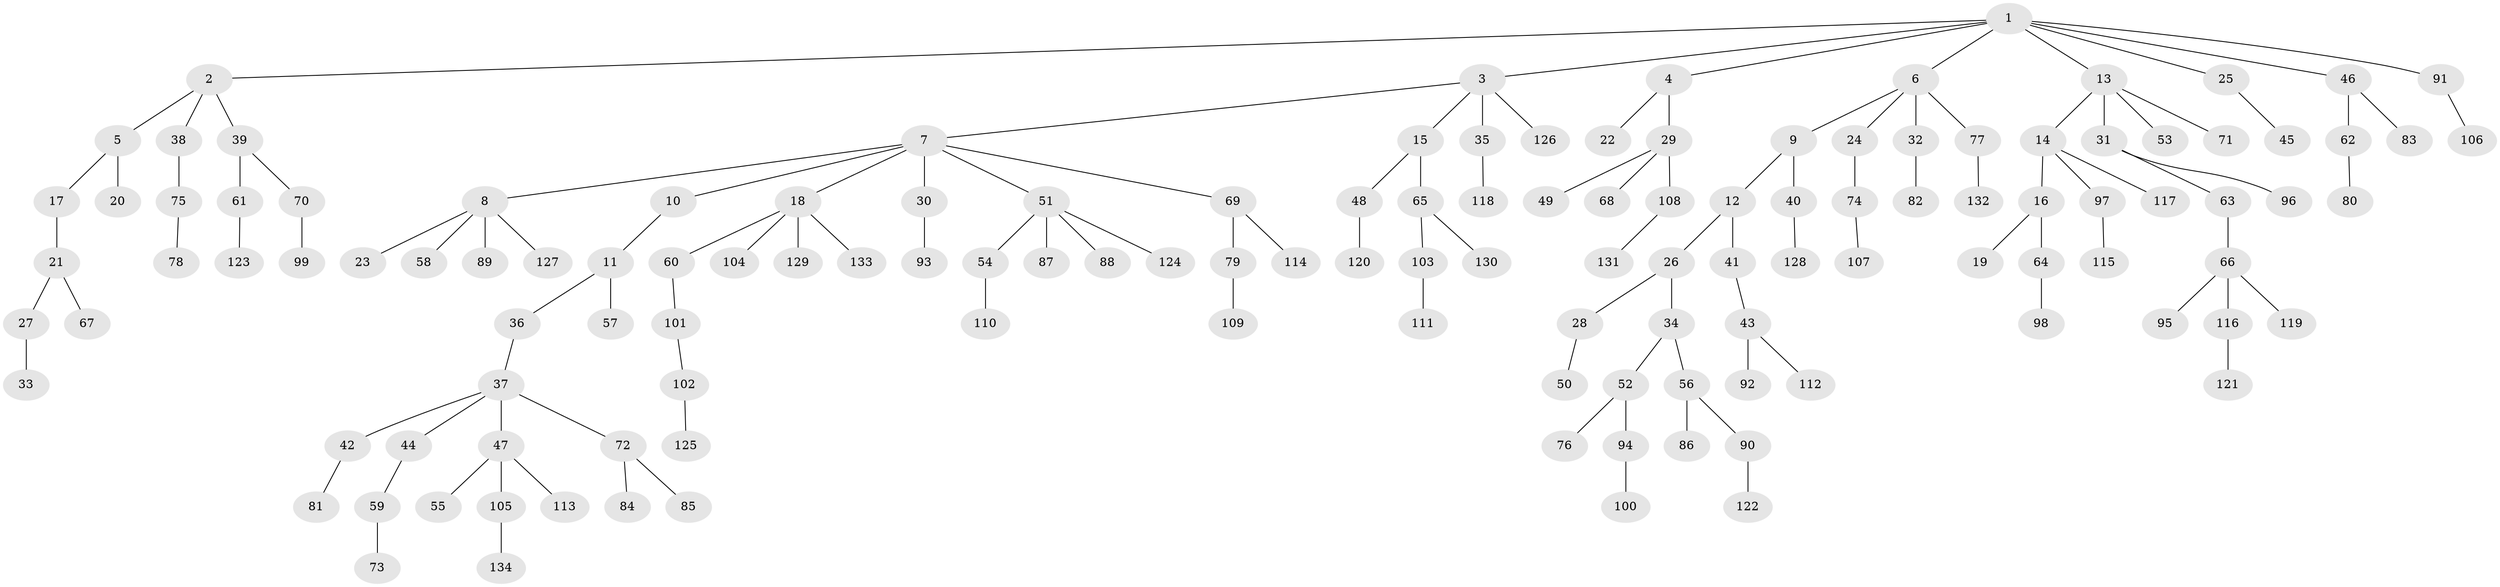 // Generated by graph-tools (version 1.1) at 2025/53/03/09/25 04:53:41]
// undirected, 134 vertices, 133 edges
graph export_dot {
graph [start="1"]
  node [color=gray90,style=filled];
  1;
  2;
  3;
  4;
  5;
  6;
  7;
  8;
  9;
  10;
  11;
  12;
  13;
  14;
  15;
  16;
  17;
  18;
  19;
  20;
  21;
  22;
  23;
  24;
  25;
  26;
  27;
  28;
  29;
  30;
  31;
  32;
  33;
  34;
  35;
  36;
  37;
  38;
  39;
  40;
  41;
  42;
  43;
  44;
  45;
  46;
  47;
  48;
  49;
  50;
  51;
  52;
  53;
  54;
  55;
  56;
  57;
  58;
  59;
  60;
  61;
  62;
  63;
  64;
  65;
  66;
  67;
  68;
  69;
  70;
  71;
  72;
  73;
  74;
  75;
  76;
  77;
  78;
  79;
  80;
  81;
  82;
  83;
  84;
  85;
  86;
  87;
  88;
  89;
  90;
  91;
  92;
  93;
  94;
  95;
  96;
  97;
  98;
  99;
  100;
  101;
  102;
  103;
  104;
  105;
  106;
  107;
  108;
  109;
  110;
  111;
  112;
  113;
  114;
  115;
  116;
  117;
  118;
  119;
  120;
  121;
  122;
  123;
  124;
  125;
  126;
  127;
  128;
  129;
  130;
  131;
  132;
  133;
  134;
  1 -- 2;
  1 -- 3;
  1 -- 4;
  1 -- 6;
  1 -- 13;
  1 -- 25;
  1 -- 46;
  1 -- 91;
  2 -- 5;
  2 -- 38;
  2 -- 39;
  3 -- 7;
  3 -- 15;
  3 -- 35;
  3 -- 126;
  4 -- 22;
  4 -- 29;
  5 -- 17;
  5 -- 20;
  6 -- 9;
  6 -- 24;
  6 -- 32;
  6 -- 77;
  7 -- 8;
  7 -- 10;
  7 -- 18;
  7 -- 30;
  7 -- 51;
  7 -- 69;
  8 -- 23;
  8 -- 58;
  8 -- 89;
  8 -- 127;
  9 -- 12;
  9 -- 40;
  10 -- 11;
  11 -- 36;
  11 -- 57;
  12 -- 26;
  12 -- 41;
  13 -- 14;
  13 -- 31;
  13 -- 53;
  13 -- 71;
  14 -- 16;
  14 -- 97;
  14 -- 117;
  15 -- 48;
  15 -- 65;
  16 -- 19;
  16 -- 64;
  17 -- 21;
  18 -- 60;
  18 -- 104;
  18 -- 129;
  18 -- 133;
  21 -- 27;
  21 -- 67;
  24 -- 74;
  25 -- 45;
  26 -- 28;
  26 -- 34;
  27 -- 33;
  28 -- 50;
  29 -- 49;
  29 -- 68;
  29 -- 108;
  30 -- 93;
  31 -- 63;
  31 -- 96;
  32 -- 82;
  34 -- 52;
  34 -- 56;
  35 -- 118;
  36 -- 37;
  37 -- 42;
  37 -- 44;
  37 -- 47;
  37 -- 72;
  38 -- 75;
  39 -- 61;
  39 -- 70;
  40 -- 128;
  41 -- 43;
  42 -- 81;
  43 -- 92;
  43 -- 112;
  44 -- 59;
  46 -- 62;
  46 -- 83;
  47 -- 55;
  47 -- 105;
  47 -- 113;
  48 -- 120;
  51 -- 54;
  51 -- 87;
  51 -- 88;
  51 -- 124;
  52 -- 76;
  52 -- 94;
  54 -- 110;
  56 -- 86;
  56 -- 90;
  59 -- 73;
  60 -- 101;
  61 -- 123;
  62 -- 80;
  63 -- 66;
  64 -- 98;
  65 -- 103;
  65 -- 130;
  66 -- 95;
  66 -- 116;
  66 -- 119;
  69 -- 79;
  69 -- 114;
  70 -- 99;
  72 -- 84;
  72 -- 85;
  74 -- 107;
  75 -- 78;
  77 -- 132;
  79 -- 109;
  90 -- 122;
  91 -- 106;
  94 -- 100;
  97 -- 115;
  101 -- 102;
  102 -- 125;
  103 -- 111;
  105 -- 134;
  108 -- 131;
  116 -- 121;
}
